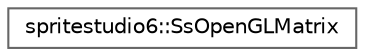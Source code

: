 digraph "Graphical Class Hierarchy"
{
 // LATEX_PDF_SIZE
  bgcolor="transparent";
  edge [fontname=Helvetica,fontsize=10,labelfontname=Helvetica,labelfontsize=10];
  node [fontname=Helvetica,fontsize=10,shape=box,height=0.2,width=0.4];
  rankdir="LR";
  Node0 [id="Node000000",label="spritestudio6::SsOpenGLMatrix",height=0.2,width=0.4,color="grey40", fillcolor="white", style="filled",URL="$classspritestudio6_1_1_ss_open_g_l_matrix.html",tooltip=" "];
}
